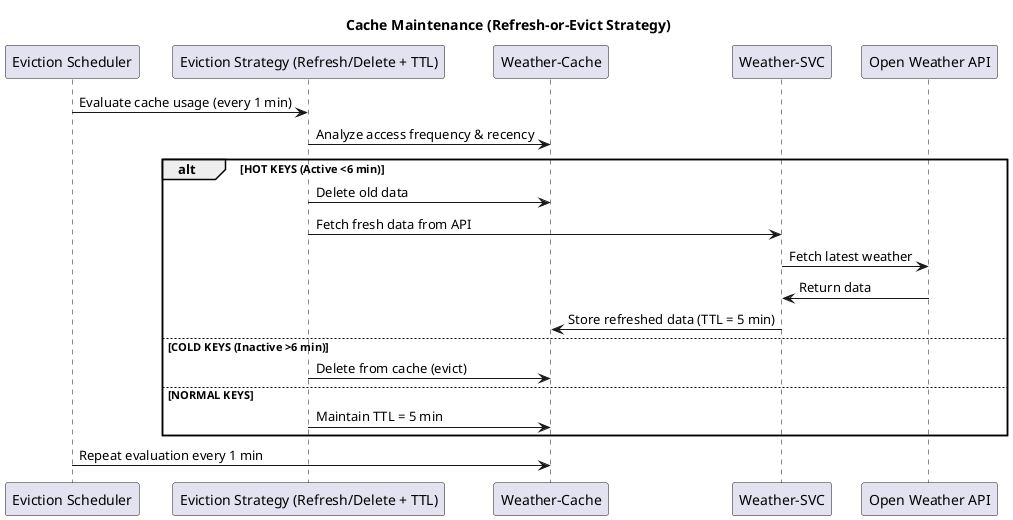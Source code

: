 @startuml
title Cache Maintenance (Refresh-or-Evict Strategy)

participant "Eviction Scheduler" as scheduler
participant "Eviction Strategy (Refresh/Delete + TTL)" as strategy
participant "Weather-Cache" as cache
participant "Weather-SVC" as svc
participant "Open Weather API" as api

scheduler -> strategy: Evaluate cache usage (every 1 min)
strategy -> cache: Analyze access frequency & recency

alt HOT KEYS (Active <6 min)
    strategy -> cache: Delete old data
    strategy -> svc: Fetch fresh data from API
    svc -> api: Fetch latest weather
    api -> svc: Return data
    svc -> cache: Store refreshed data (TTL = 5 min)
else COLD KEYS (Inactive >6 min)
    strategy -> cache: Delete from cache (evict)
else NORMAL KEYS
    strategy -> cache: Maintain TTL = 5 min
end

scheduler -> cache: Repeat evaluation every 1 min
@enduml
